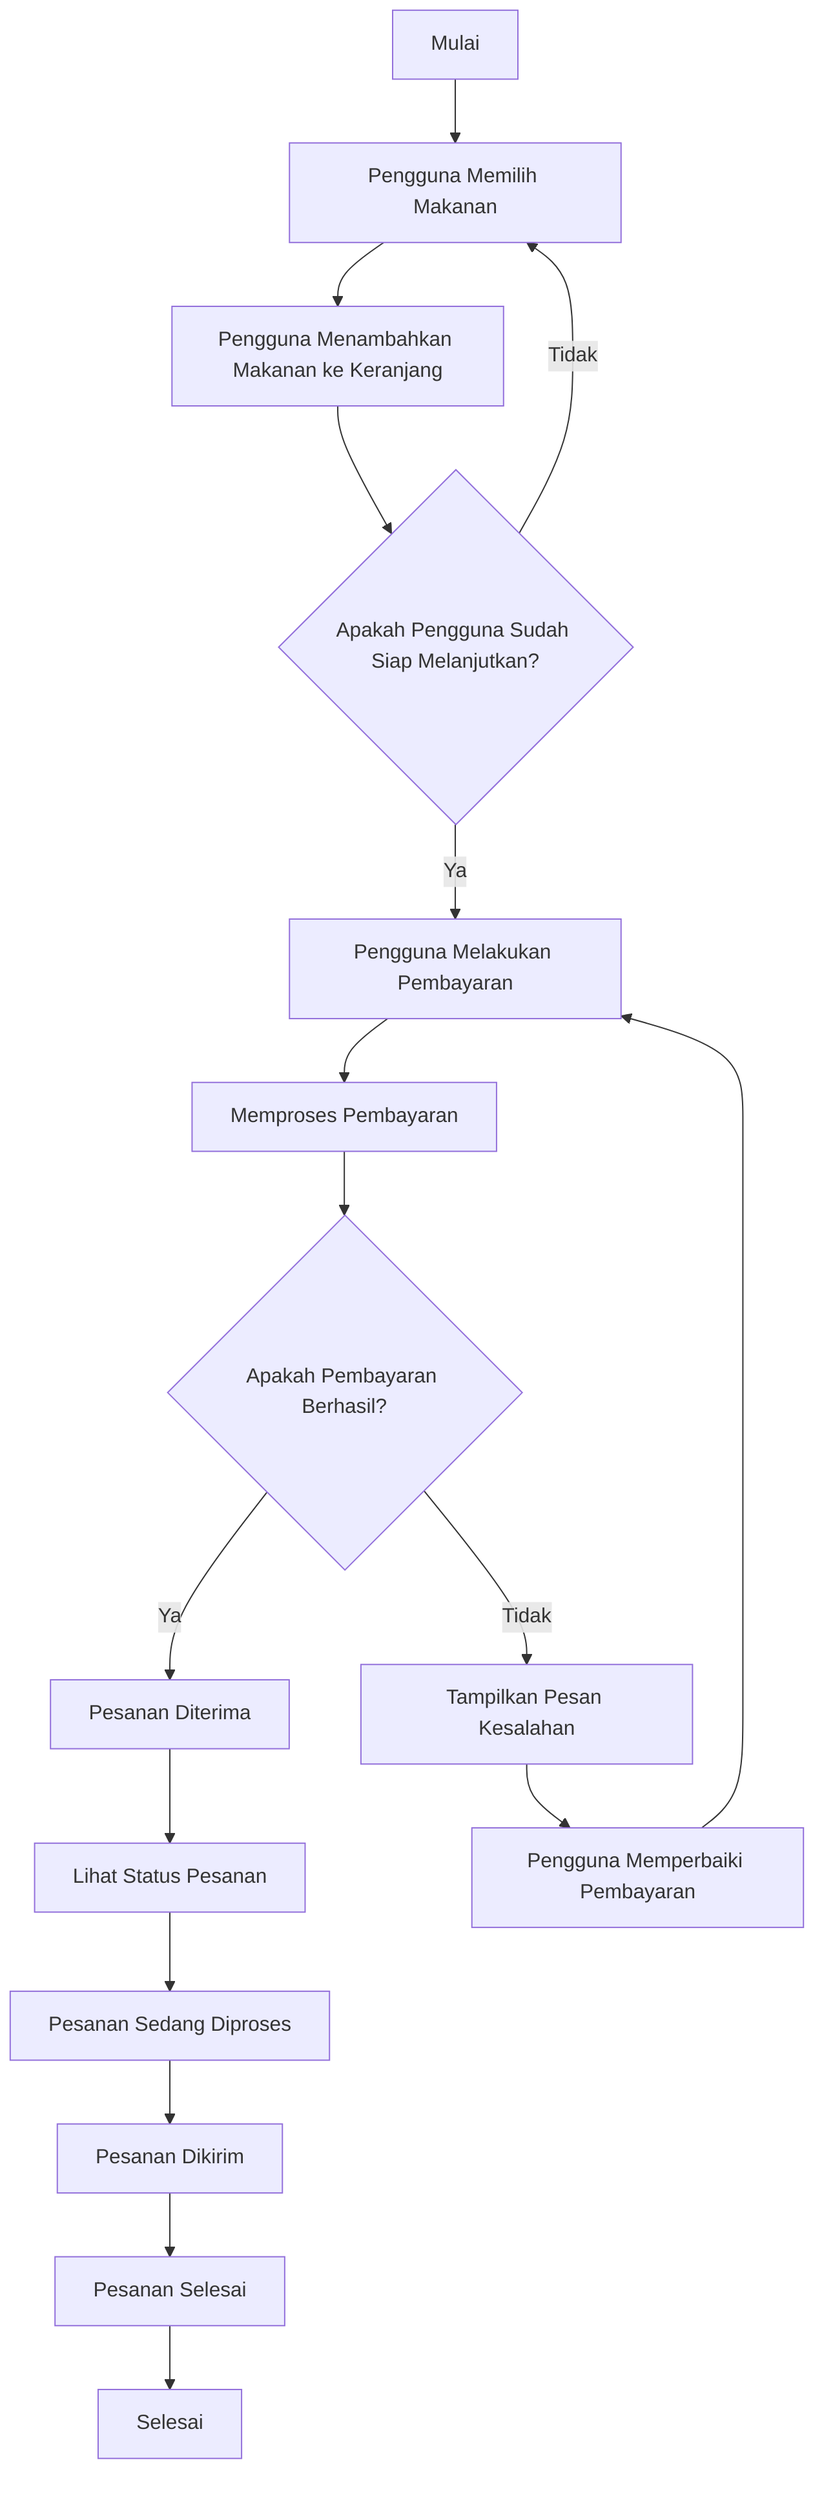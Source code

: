 %% Activity Diagram untuk Sistem Penjualan Makanan

graph TD
    A[Mulai] --> B[Pengguna Memilih Makanan]
    B --> C[Pengguna Menambahkan Makanan ke Keranjang]
    C --> D{Apakah Pengguna Sudah Siap Melanjutkan?}
    
    D -->|Ya| E[Pengguna Melakukan Pembayaran]
    D -->|Tidak| B

    E --> F[Memproses Pembayaran]
    F --> G{Apakah Pembayaran Berhasil?}
    
    G -->|Ya| H[Pesanan Diterima]
    G -->|Tidak| I[Tampilkan Pesan Kesalahan]

    H --> J[Lihat Status Pesanan]
    J --> K[Pesanan Sedang Diproses]
    K --> L[Pesanan Dikirim]
    L --> M[Pesanan Selesai]

    I --> N[Pengguna Memperbaiki Pembayaran]
    N --> E
    M --> O[Selesai]